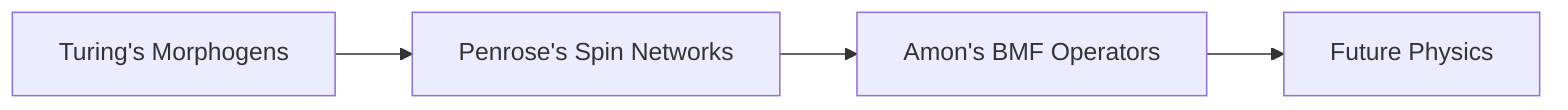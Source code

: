 flowchart LR
    T[Turing's Morphogens] --> P[Penrose's Spin Networks]
    P --> A[Amon's BMF Operators]
    A --> F[Future Physics]